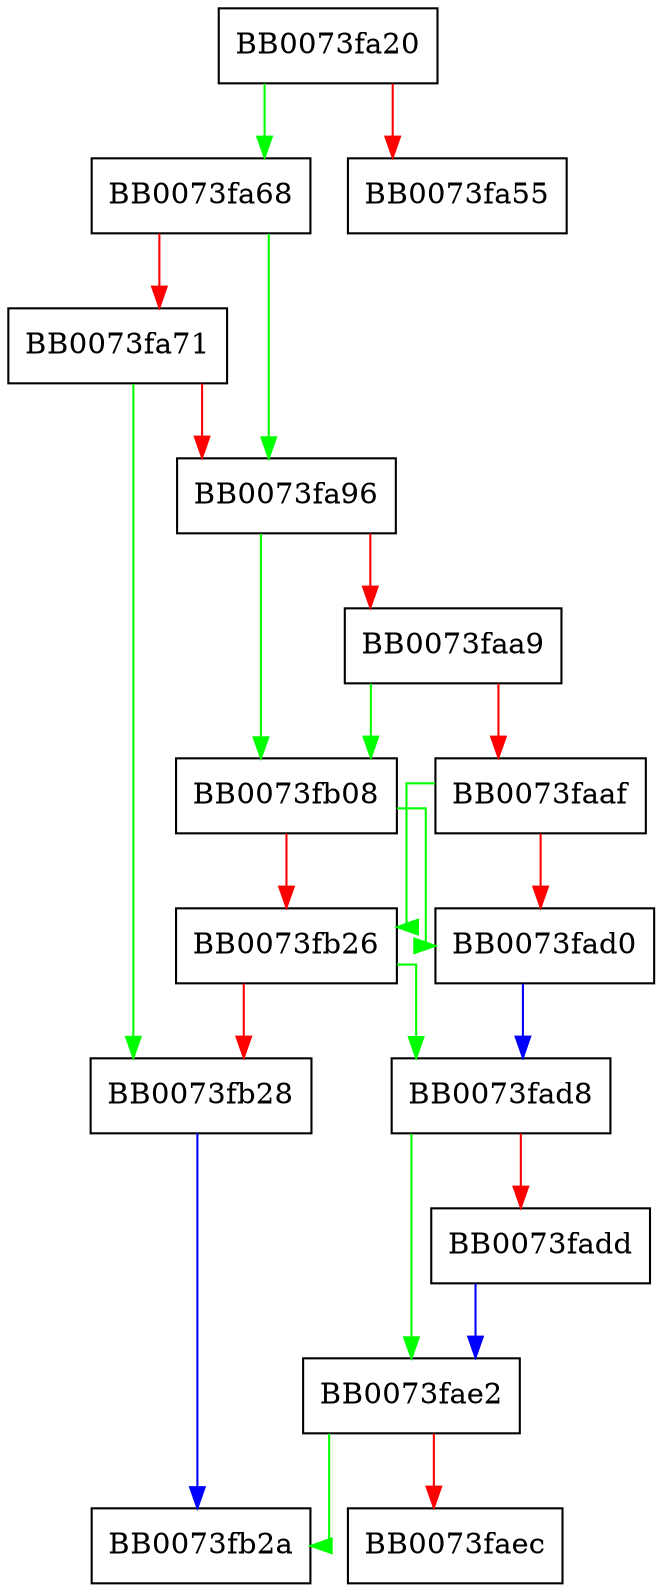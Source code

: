 digraph DSA_generate_parameters_ex {
  node [shape="box"];
  graph [splines=ortho];
  BB0073fa20 -> BB0073fa68 [color="green"];
  BB0073fa20 -> BB0073fa55 [color="red"];
  BB0073fa68 -> BB0073fa96 [color="green"];
  BB0073fa68 -> BB0073fa71 [color="red"];
  BB0073fa71 -> BB0073fb28 [color="green"];
  BB0073fa71 -> BB0073fa96 [color="red"];
  BB0073fa96 -> BB0073fb08 [color="green"];
  BB0073fa96 -> BB0073faa9 [color="red"];
  BB0073faa9 -> BB0073fb08 [color="green"];
  BB0073faa9 -> BB0073faaf [color="red"];
  BB0073faaf -> BB0073fb26 [color="green"];
  BB0073faaf -> BB0073fad0 [color="red"];
  BB0073fad0 -> BB0073fad8 [color="blue"];
  BB0073fad8 -> BB0073fae2 [color="green"];
  BB0073fad8 -> BB0073fadd [color="red"];
  BB0073fadd -> BB0073fae2 [color="blue"];
  BB0073fae2 -> BB0073fb2a [color="green"];
  BB0073fae2 -> BB0073faec [color="red"];
  BB0073fb08 -> BB0073fad0 [color="green"];
  BB0073fb08 -> BB0073fb26 [color="red"];
  BB0073fb26 -> BB0073fad8 [color="green"];
  BB0073fb26 -> BB0073fb28 [color="red"];
  BB0073fb28 -> BB0073fb2a [color="blue"];
}